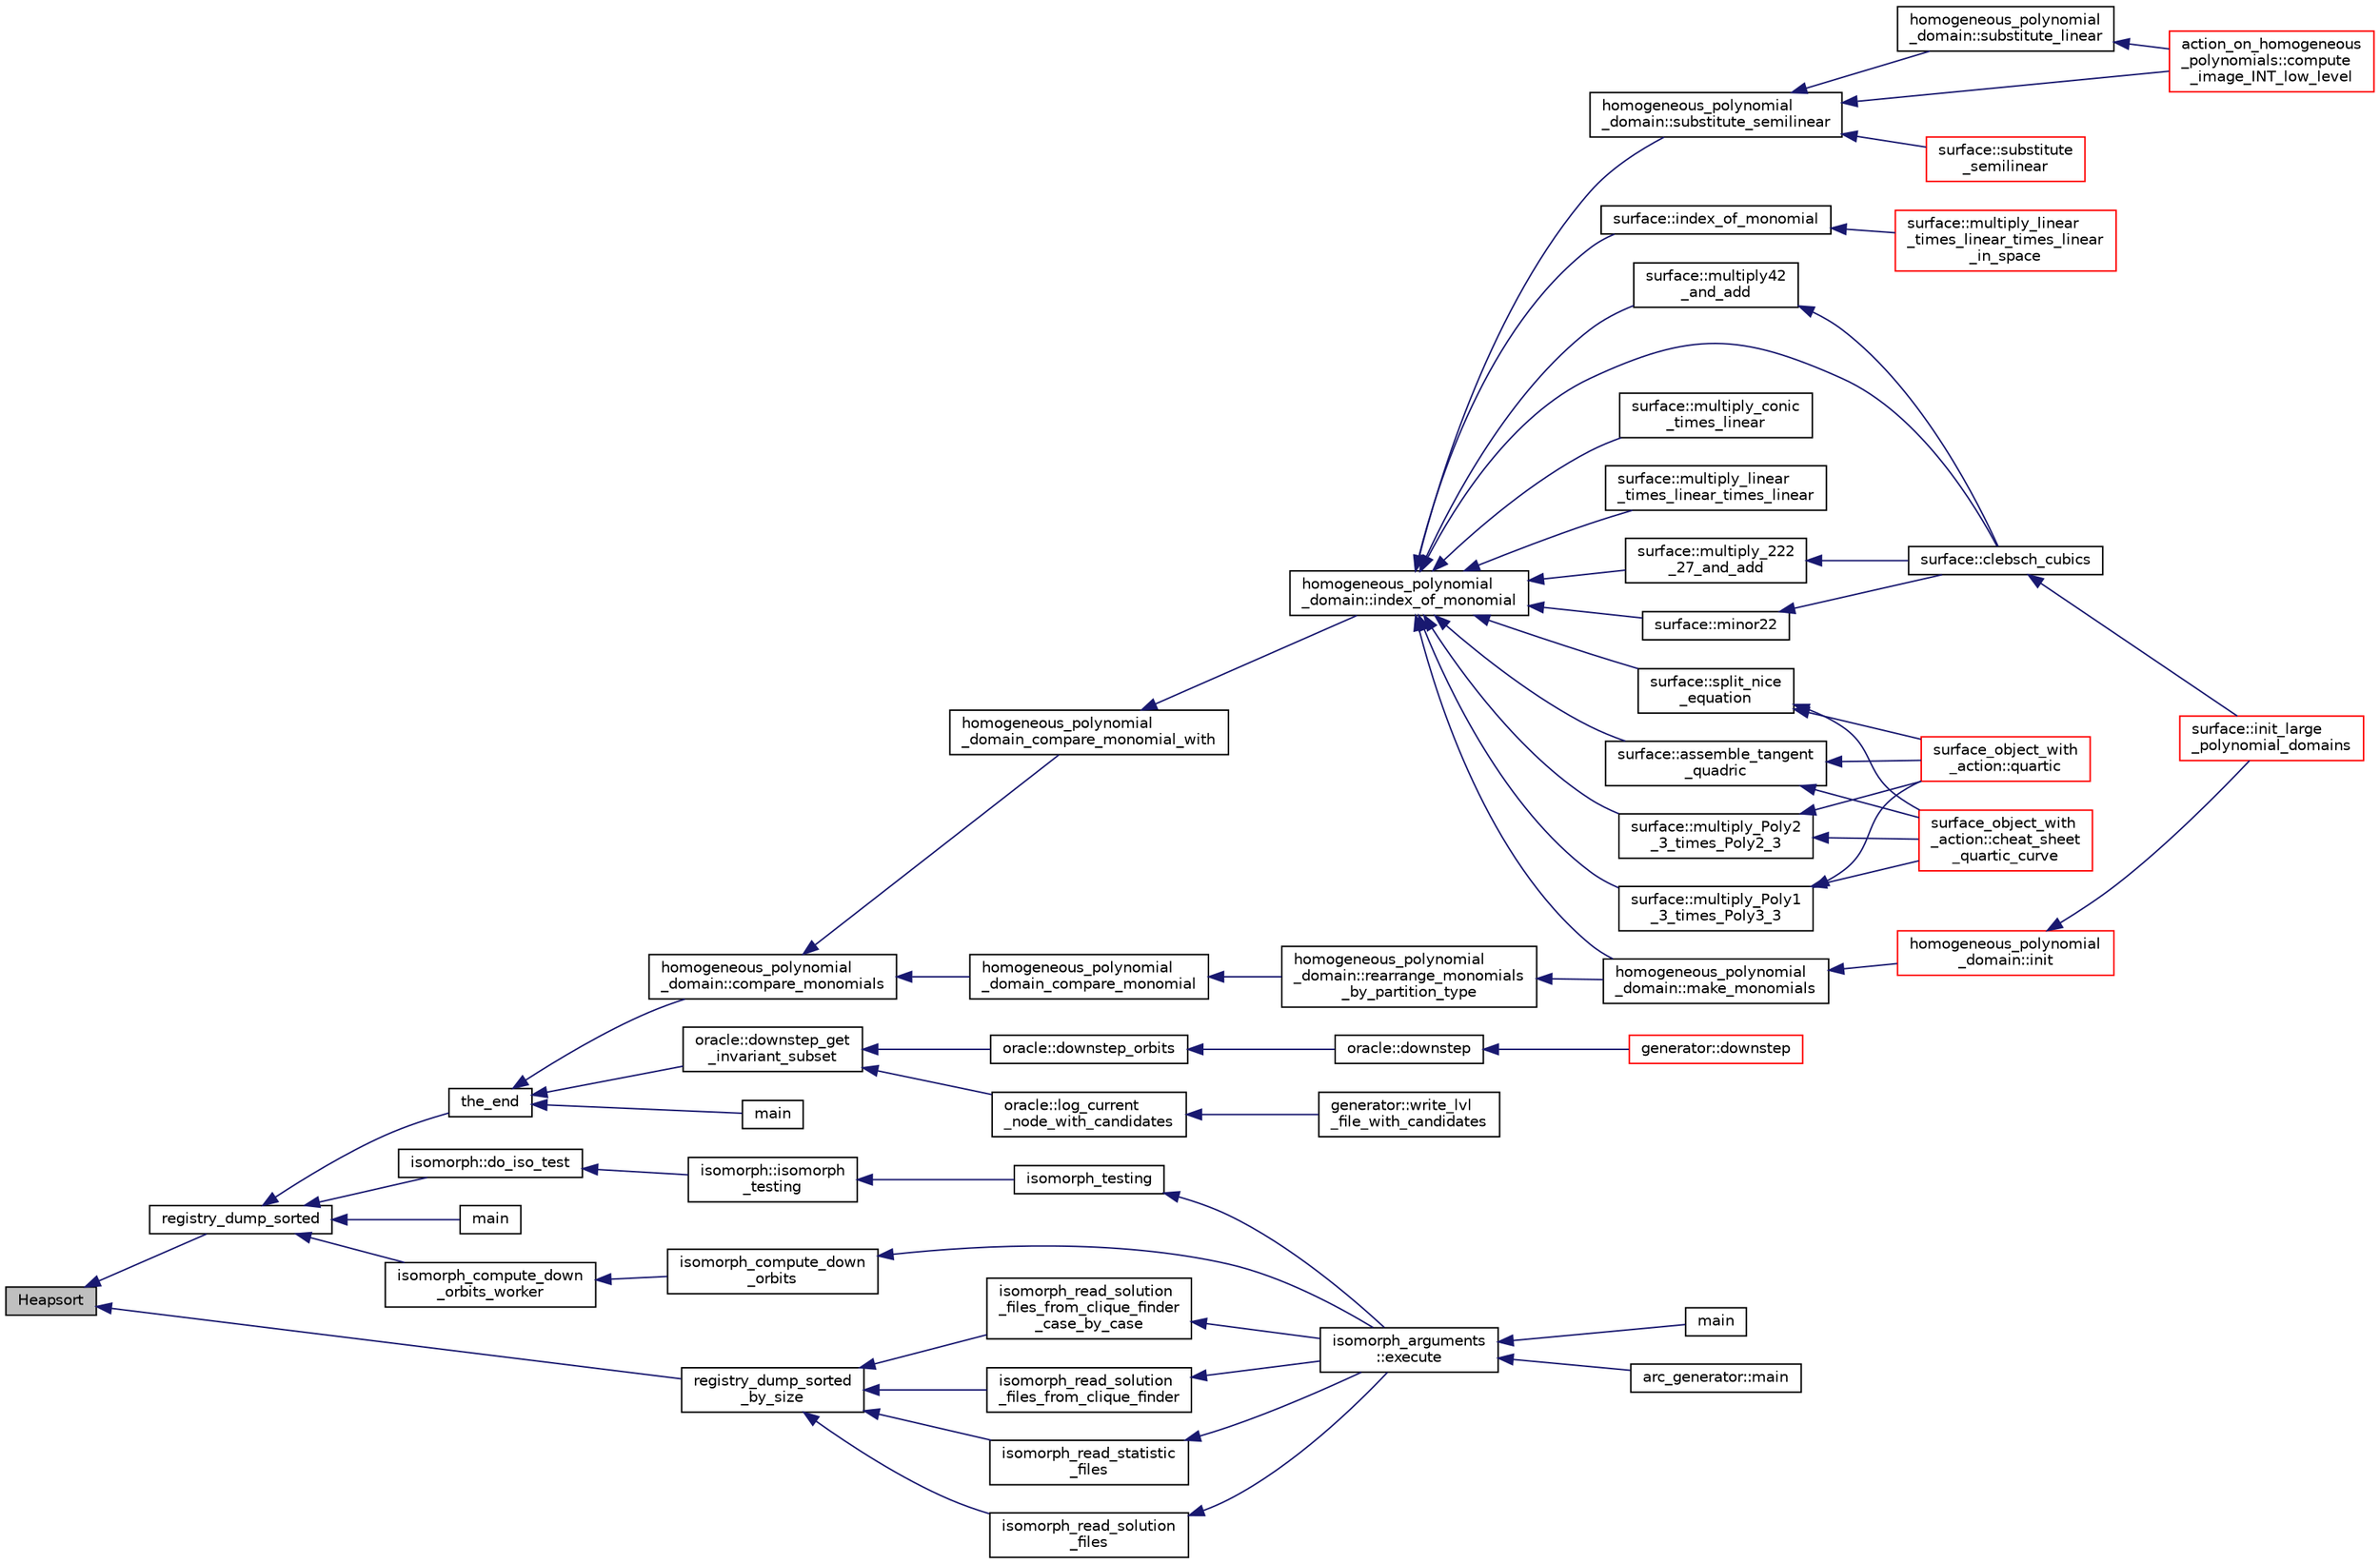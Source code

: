 digraph "Heapsort"
{
  edge [fontname="Helvetica",fontsize="10",labelfontname="Helvetica",labelfontsize="10"];
  node [fontname="Helvetica",fontsize="10",shape=record];
  rankdir="LR";
  Node139 [label="Heapsort",height=0.2,width=0.4,color="black", fillcolor="grey75", style="filled", fontcolor="black"];
  Node139 -> Node140 [dir="back",color="midnightblue",fontsize="10",style="solid",fontname="Helvetica"];
  Node140 [label="registry_dump_sorted",height=0.2,width=0.4,color="black", fillcolor="white", style="filled",URL="$df/d84/foundations_2io__and__os_2memory_8_c.html#aa28c9ee8650332ad2d526d5eb4fae48e"];
  Node140 -> Node141 [dir="back",color="midnightblue",fontsize="10",style="solid",fontname="Helvetica"];
  Node141 [label="main",height=0.2,width=0.4,color="black", fillcolor="white", style="filled",URL="$db/d50/regular__ls_8_c.html#a217dbf8b442f20279ea00b898af96f52"];
  Node140 -> Node142 [dir="back",color="midnightblue",fontsize="10",style="solid",fontname="Helvetica"];
  Node142 [label="the_end",height=0.2,width=0.4,color="black", fillcolor="white", style="filled",URL="$d3/dfb/discreta__global_8_c.html#a3ebbd3ccb665a9f78deaa7408577b60c"];
  Node142 -> Node143 [dir="back",color="midnightblue",fontsize="10",style="solid",fontname="Helvetica"];
  Node143 [label="main",height=0.2,width=0.4,color="black", fillcolor="white", style="filled",URL="$d2/d11/codes_8h.html#a217dbf8b442f20279ea00b898af96f52"];
  Node142 -> Node144 [dir="back",color="midnightblue",fontsize="10",style="solid",fontname="Helvetica"];
  Node144 [label="homogeneous_polynomial\l_domain::compare_monomials",height=0.2,width=0.4,color="black", fillcolor="white", style="filled",URL="$d2/da7/classhomogeneous__polynomial__domain.html#a05c5959cb62502954c9cf93a85b8c019"];
  Node144 -> Node145 [dir="back",color="midnightblue",fontsize="10",style="solid",fontname="Helvetica"];
  Node145 [label="homogeneous_polynomial\l_domain_compare_monomial_with",height=0.2,width=0.4,color="black", fillcolor="white", style="filled",URL="$dd/db5/homogeneous__polynomial__domain_8_c.html#a0a0f8d40815145e0aceceabebad8d63d"];
  Node145 -> Node146 [dir="back",color="midnightblue",fontsize="10",style="solid",fontname="Helvetica"];
  Node146 [label="homogeneous_polynomial\l_domain::index_of_monomial",height=0.2,width=0.4,color="black", fillcolor="white", style="filled",URL="$d2/da7/classhomogeneous__polynomial__domain.html#a3fad3fb2b940014fcfece1cebfbfa3ae"];
  Node146 -> Node147 [dir="back",color="midnightblue",fontsize="10",style="solid",fontname="Helvetica"];
  Node147 [label="homogeneous_polynomial\l_domain::make_monomials",height=0.2,width=0.4,color="black", fillcolor="white", style="filled",URL="$d2/da7/classhomogeneous__polynomial__domain.html#a467ad10c570859dbcf637a43993ceb57"];
  Node147 -> Node148 [dir="back",color="midnightblue",fontsize="10",style="solid",fontname="Helvetica"];
  Node148 [label="homogeneous_polynomial\l_domain::init",height=0.2,width=0.4,color="red", fillcolor="white", style="filled",URL="$d2/da7/classhomogeneous__polynomial__domain.html#ad7d4e08b895afb895147322732228d3a"];
  Node148 -> Node158 [dir="back",color="midnightblue",fontsize="10",style="solid",fontname="Helvetica"];
  Node158 [label="surface::init_large\l_polynomial_domains",height=0.2,width=0.4,color="red", fillcolor="white", style="filled",URL="$d5/d88/classsurface.html#a4bed81f2918efe941518ab28d9a695d2"];
  Node146 -> Node159 [dir="back",color="midnightblue",fontsize="10",style="solid",fontname="Helvetica"];
  Node159 [label="homogeneous_polynomial\l_domain::substitute_semilinear",height=0.2,width=0.4,color="black", fillcolor="white", style="filled",URL="$d2/da7/classhomogeneous__polynomial__domain.html#ae16fefaacc3385f9f385d1dd6df7ea4d"];
  Node159 -> Node160 [dir="back",color="midnightblue",fontsize="10",style="solid",fontname="Helvetica"];
  Node160 [label="homogeneous_polynomial\l_domain::substitute_linear",height=0.2,width=0.4,color="black", fillcolor="white", style="filled",URL="$d2/da7/classhomogeneous__polynomial__domain.html#a236cbf545622995b80f5eb10a9f86c31"];
  Node160 -> Node161 [dir="back",color="midnightblue",fontsize="10",style="solid",fontname="Helvetica"];
  Node161 [label="action_on_homogeneous\l_polynomials::compute\l_image_INT_low_level",height=0.2,width=0.4,color="red", fillcolor="white", style="filled",URL="$d5/dd4/classaction__on__homogeneous__polynomials.html#af4370de2c8dcb590c4b186457881f038"];
  Node159 -> Node378 [dir="back",color="midnightblue",fontsize="10",style="solid",fontname="Helvetica"];
  Node378 [label="surface::substitute\l_semilinear",height=0.2,width=0.4,color="red", fillcolor="white", style="filled",URL="$d5/d88/classsurface.html#a7b34e4c561adbe664a4b0ba6711df457"];
  Node159 -> Node161 [dir="back",color="midnightblue",fontsize="10",style="solid",fontname="Helvetica"];
  Node146 -> Node388 [dir="back",color="midnightblue",fontsize="10",style="solid",fontname="Helvetica"];
  Node388 [label="surface::index_of_monomial",height=0.2,width=0.4,color="black", fillcolor="white", style="filled",URL="$d5/d88/classsurface.html#a121f8ba1f05712475aa758f7152f4ce5"];
  Node388 -> Node389 [dir="back",color="midnightblue",fontsize="10",style="solid",fontname="Helvetica"];
  Node389 [label="surface::multiply_linear\l_times_linear_times_linear\l_in_space",height=0.2,width=0.4,color="red", fillcolor="white", style="filled",URL="$d5/d88/classsurface.html#abcbac4f9bd652897db85be7bf17abf62"];
  Node146 -> Node398 [dir="back",color="midnightblue",fontsize="10",style="solid",fontname="Helvetica"];
  Node398 [label="surface::multiply_conic\l_times_linear",height=0.2,width=0.4,color="black", fillcolor="white", style="filled",URL="$d5/d88/classsurface.html#a916614262f53278058e7108aeaf145dc"];
  Node146 -> Node399 [dir="back",color="midnightblue",fontsize="10",style="solid",fontname="Helvetica"];
  Node399 [label="surface::multiply_linear\l_times_linear_times_linear",height=0.2,width=0.4,color="black", fillcolor="white", style="filled",URL="$d5/d88/classsurface.html#a452f6857968bb85f49f2f204680fb8e5"];
  Node146 -> Node400 [dir="back",color="midnightblue",fontsize="10",style="solid",fontname="Helvetica"];
  Node400 [label="surface::multiply_Poly2\l_3_times_Poly2_3",height=0.2,width=0.4,color="black", fillcolor="white", style="filled",URL="$d5/d88/classsurface.html#adb65ce8845726835c206e4476f5a80d3"];
  Node400 -> Node370 [dir="back",color="midnightblue",fontsize="10",style="solid",fontname="Helvetica"];
  Node370 [label="surface_object_with\l_action::quartic",height=0.2,width=0.4,color="red", fillcolor="white", style="filled",URL="$db/d28/classsurface__object__with__action.html#a0143b698eb050332a79ed95f7d274ada"];
  Node400 -> Node371 [dir="back",color="midnightblue",fontsize="10",style="solid",fontname="Helvetica"];
  Node371 [label="surface_object_with\l_action::cheat_sheet\l_quartic_curve",height=0.2,width=0.4,color="red", fillcolor="white", style="filled",URL="$db/d28/classsurface__object__with__action.html#a7f42e37fc76dd9b6b113e35c2b886b36"];
  Node146 -> Node401 [dir="back",color="midnightblue",fontsize="10",style="solid",fontname="Helvetica"];
  Node401 [label="surface::multiply_Poly1\l_3_times_Poly3_3",height=0.2,width=0.4,color="black", fillcolor="white", style="filled",URL="$d5/d88/classsurface.html#a917115f60a2e692c83431909e504dfd9"];
  Node401 -> Node370 [dir="back",color="midnightblue",fontsize="10",style="solid",fontname="Helvetica"];
  Node401 -> Node371 [dir="back",color="midnightblue",fontsize="10",style="solid",fontname="Helvetica"];
  Node146 -> Node402 [dir="back",color="midnightblue",fontsize="10",style="solid",fontname="Helvetica"];
  Node402 [label="surface::clebsch_cubics",height=0.2,width=0.4,color="black", fillcolor="white", style="filled",URL="$d5/d88/classsurface.html#aac49a34b771fffc48f3650861c3684ab"];
  Node402 -> Node158 [dir="back",color="midnightblue",fontsize="10",style="solid",fontname="Helvetica"];
  Node146 -> Node403 [dir="back",color="midnightblue",fontsize="10",style="solid",fontname="Helvetica"];
  Node403 [label="surface::multiply_222\l_27_and_add",height=0.2,width=0.4,color="black", fillcolor="white", style="filled",URL="$d5/d88/classsurface.html#ae55d550aa63616f48c1b6348ae0fdfab"];
  Node403 -> Node402 [dir="back",color="midnightblue",fontsize="10",style="solid",fontname="Helvetica"];
  Node146 -> Node404 [dir="back",color="midnightblue",fontsize="10",style="solid",fontname="Helvetica"];
  Node404 [label="surface::minor22",height=0.2,width=0.4,color="black", fillcolor="white", style="filled",URL="$d5/d88/classsurface.html#a92bcacad9efa59d8a6afc68d5b3312f9"];
  Node404 -> Node402 [dir="back",color="midnightblue",fontsize="10",style="solid",fontname="Helvetica"];
  Node146 -> Node405 [dir="back",color="midnightblue",fontsize="10",style="solid",fontname="Helvetica"];
  Node405 [label="surface::multiply42\l_and_add",height=0.2,width=0.4,color="black", fillcolor="white", style="filled",URL="$d5/d88/classsurface.html#a3556917614250f9150bdf69f525a18d2"];
  Node405 -> Node402 [dir="back",color="midnightblue",fontsize="10",style="solid",fontname="Helvetica"];
  Node146 -> Node406 [dir="back",color="midnightblue",fontsize="10",style="solid",fontname="Helvetica"];
  Node406 [label="surface::split_nice\l_equation",height=0.2,width=0.4,color="black", fillcolor="white", style="filled",URL="$d5/d88/classsurface.html#a5d670fff3513ca4261aeb0fe95b6771c"];
  Node406 -> Node370 [dir="back",color="midnightblue",fontsize="10",style="solid",fontname="Helvetica"];
  Node406 -> Node371 [dir="back",color="midnightblue",fontsize="10",style="solid",fontname="Helvetica"];
  Node146 -> Node407 [dir="back",color="midnightblue",fontsize="10",style="solid",fontname="Helvetica"];
  Node407 [label="surface::assemble_tangent\l_quadric",height=0.2,width=0.4,color="black", fillcolor="white", style="filled",URL="$d5/d88/classsurface.html#ae14b94847bf8bd92bc6af58b31884cdc"];
  Node407 -> Node370 [dir="back",color="midnightblue",fontsize="10",style="solid",fontname="Helvetica"];
  Node407 -> Node371 [dir="back",color="midnightblue",fontsize="10",style="solid",fontname="Helvetica"];
  Node144 -> Node408 [dir="back",color="midnightblue",fontsize="10",style="solid",fontname="Helvetica"];
  Node408 [label="homogeneous_polynomial\l_domain_compare_monomial",height=0.2,width=0.4,color="black", fillcolor="white", style="filled",URL="$dd/db5/homogeneous__polynomial__domain_8_c.html#aeeedb1f60479ef2d28468b061b654113"];
  Node408 -> Node409 [dir="back",color="midnightblue",fontsize="10",style="solid",fontname="Helvetica"];
  Node409 [label="homogeneous_polynomial\l_domain::rearrange_monomials\l_by_partition_type",height=0.2,width=0.4,color="black", fillcolor="white", style="filled",URL="$d2/da7/classhomogeneous__polynomial__domain.html#af774250d5c1bd555c0ea55f2aaafad10"];
  Node409 -> Node147 [dir="back",color="midnightblue",fontsize="10",style="solid",fontname="Helvetica"];
  Node142 -> Node410 [dir="back",color="midnightblue",fontsize="10",style="solid",fontname="Helvetica"];
  Node410 [label="oracle::downstep_get\l_invariant_subset",height=0.2,width=0.4,color="black", fillcolor="white", style="filled",URL="$d7/da7/classoracle.html#ae2540e94ee617a407069f976739cfd71"];
  Node410 -> Node411 [dir="back",color="midnightblue",fontsize="10",style="solid",fontname="Helvetica"];
  Node411 [label="oracle::log_current\l_node_with_candidates",height=0.2,width=0.4,color="black", fillcolor="white", style="filled",URL="$d7/da7/classoracle.html#af54e0dc5a80b11489a5335006f33ca63"];
  Node411 -> Node412 [dir="back",color="midnightblue",fontsize="10",style="solid",fontname="Helvetica"];
  Node412 [label="generator::write_lvl\l_file_with_candidates",height=0.2,width=0.4,color="black", fillcolor="white", style="filled",URL="$d7/d73/classgenerator.html#af3de7a4ba5e1075faa23d47d4c31ca55"];
  Node410 -> Node296 [dir="back",color="midnightblue",fontsize="10",style="solid",fontname="Helvetica"];
  Node296 [label="oracle::downstep_orbits",height=0.2,width=0.4,color="black", fillcolor="white", style="filled",URL="$d7/da7/classoracle.html#a65ea623f3a7b2e3dba4e29638207bc53"];
  Node296 -> Node297 [dir="back",color="midnightblue",fontsize="10",style="solid",fontname="Helvetica"];
  Node297 [label="oracle::downstep",height=0.2,width=0.4,color="black", fillcolor="white", style="filled",URL="$d7/da7/classoracle.html#a4fbc6710b45e5af5c2fb5bc3aa6d3bb1"];
  Node297 -> Node244 [dir="back",color="midnightblue",fontsize="10",style="solid",fontname="Helvetica"];
  Node244 [label="generator::downstep",height=0.2,width=0.4,color="red", fillcolor="white", style="filled",URL="$d7/d73/classgenerator.html#ad90bc284af0b5f5beae960a0bd7a5b43"];
  Node140 -> Node223 [dir="back",color="midnightblue",fontsize="10",style="solid",fontname="Helvetica"];
  Node223 [label="isomorph_compute_down\l_orbits_worker",height=0.2,width=0.4,color="black", fillcolor="white", style="filled",URL="$d4/d7e/isomorph__global_8_c.html#a4edf4a833ce5638a3d58cfae1c702b37"];
  Node223 -> Node224 [dir="back",color="midnightblue",fontsize="10",style="solid",fontname="Helvetica"];
  Node224 [label="isomorph_compute_down\l_orbits",height=0.2,width=0.4,color="black", fillcolor="white", style="filled",URL="$d4/d7e/isomorph__global_8_c.html#a3613cea19158edd30958c4edecd97d53"];
  Node224 -> Node225 [dir="back",color="midnightblue",fontsize="10",style="solid",fontname="Helvetica"];
  Node225 [label="isomorph_arguments\l::execute",height=0.2,width=0.4,color="black", fillcolor="white", style="filled",URL="$d5/de4/classisomorph__arguments.html#aa85e472d14906abdd5672dc66027583e"];
  Node225 -> Node226 [dir="back",color="midnightblue",fontsize="10",style="solid",fontname="Helvetica"];
  Node226 [label="main",height=0.2,width=0.4,color="black", fillcolor="white", style="filled",URL="$d1/d5e/blt__main_8_c.html#a217dbf8b442f20279ea00b898af96f52"];
  Node225 -> Node227 [dir="back",color="midnightblue",fontsize="10",style="solid",fontname="Helvetica"];
  Node227 [label="arc_generator::main",height=0.2,width=0.4,color="black", fillcolor="white", style="filled",URL="$d4/d21/classarc__generator.html#ad80140b51b165dad1fe6ab232be7829a"];
  Node140 -> Node311 [dir="back",color="midnightblue",fontsize="10",style="solid",fontname="Helvetica"];
  Node311 [label="isomorph::do_iso_test",height=0.2,width=0.4,color="black", fillcolor="white", style="filled",URL="$d3/d5f/classisomorph.html#a51fc3bf5cc3a99282a489b2df37ee24e"];
  Node311 -> Node312 [dir="back",color="midnightblue",fontsize="10",style="solid",fontname="Helvetica"];
  Node312 [label="isomorph::isomorph\l_testing",height=0.2,width=0.4,color="black", fillcolor="white", style="filled",URL="$d3/d5f/classisomorph.html#ad7945ec94ba0ba16953482edfaa4da6e"];
  Node312 -> Node294 [dir="back",color="midnightblue",fontsize="10",style="solid",fontname="Helvetica"];
  Node294 [label="isomorph_testing",height=0.2,width=0.4,color="black", fillcolor="white", style="filled",URL="$d4/d7e/isomorph__global_8_c.html#a5a73cbe9f89c4727f086482ee2d238f9"];
  Node294 -> Node225 [dir="back",color="midnightblue",fontsize="10",style="solid",fontname="Helvetica"];
  Node139 -> Node413 [dir="back",color="midnightblue",fontsize="10",style="solid",fontname="Helvetica"];
  Node413 [label="registry_dump_sorted\l_by_size",height=0.2,width=0.4,color="black", fillcolor="white", style="filled",URL="$df/d84/foundations_2io__and__os_2memory_8_c.html#a219b9a76e136e450523d924ce80734bc"];
  Node413 -> Node414 [dir="back",color="midnightblue",fontsize="10",style="solid",fontname="Helvetica"];
  Node414 [label="isomorph_read_statistic\l_files",height=0.2,width=0.4,color="black", fillcolor="white", style="filled",URL="$d4/d7e/isomorph__global_8_c.html#a78a6ee9d7dee4708fc721374bdebfa83"];
  Node414 -> Node225 [dir="back",color="midnightblue",fontsize="10",style="solid",fontname="Helvetica"];
  Node413 -> Node415 [dir="back",color="midnightblue",fontsize="10",style="solid",fontname="Helvetica"];
  Node415 [label="isomorph_read_solution\l_files",height=0.2,width=0.4,color="black", fillcolor="white", style="filled",URL="$d4/d7e/isomorph__global_8_c.html#a697da824ab34db5c830530fb3c97df24"];
  Node415 -> Node225 [dir="back",color="midnightblue",fontsize="10",style="solid",fontname="Helvetica"];
  Node413 -> Node416 [dir="back",color="midnightblue",fontsize="10",style="solid",fontname="Helvetica"];
  Node416 [label="isomorph_read_solution\l_files_from_clique_finder\l_case_by_case",height=0.2,width=0.4,color="black", fillcolor="white", style="filled",URL="$d4/d7e/isomorph__global_8_c.html#a2a55ab4b2df6ae83f916cf01eccdf67c"];
  Node416 -> Node225 [dir="back",color="midnightblue",fontsize="10",style="solid",fontname="Helvetica"];
  Node413 -> Node417 [dir="back",color="midnightblue",fontsize="10",style="solid",fontname="Helvetica"];
  Node417 [label="isomorph_read_solution\l_files_from_clique_finder",height=0.2,width=0.4,color="black", fillcolor="white", style="filled",URL="$d4/d7e/isomorph__global_8_c.html#ad8be067333430bfdd26c0a34549f4556"];
  Node417 -> Node225 [dir="back",color="midnightblue",fontsize="10",style="solid",fontname="Helvetica"];
}
